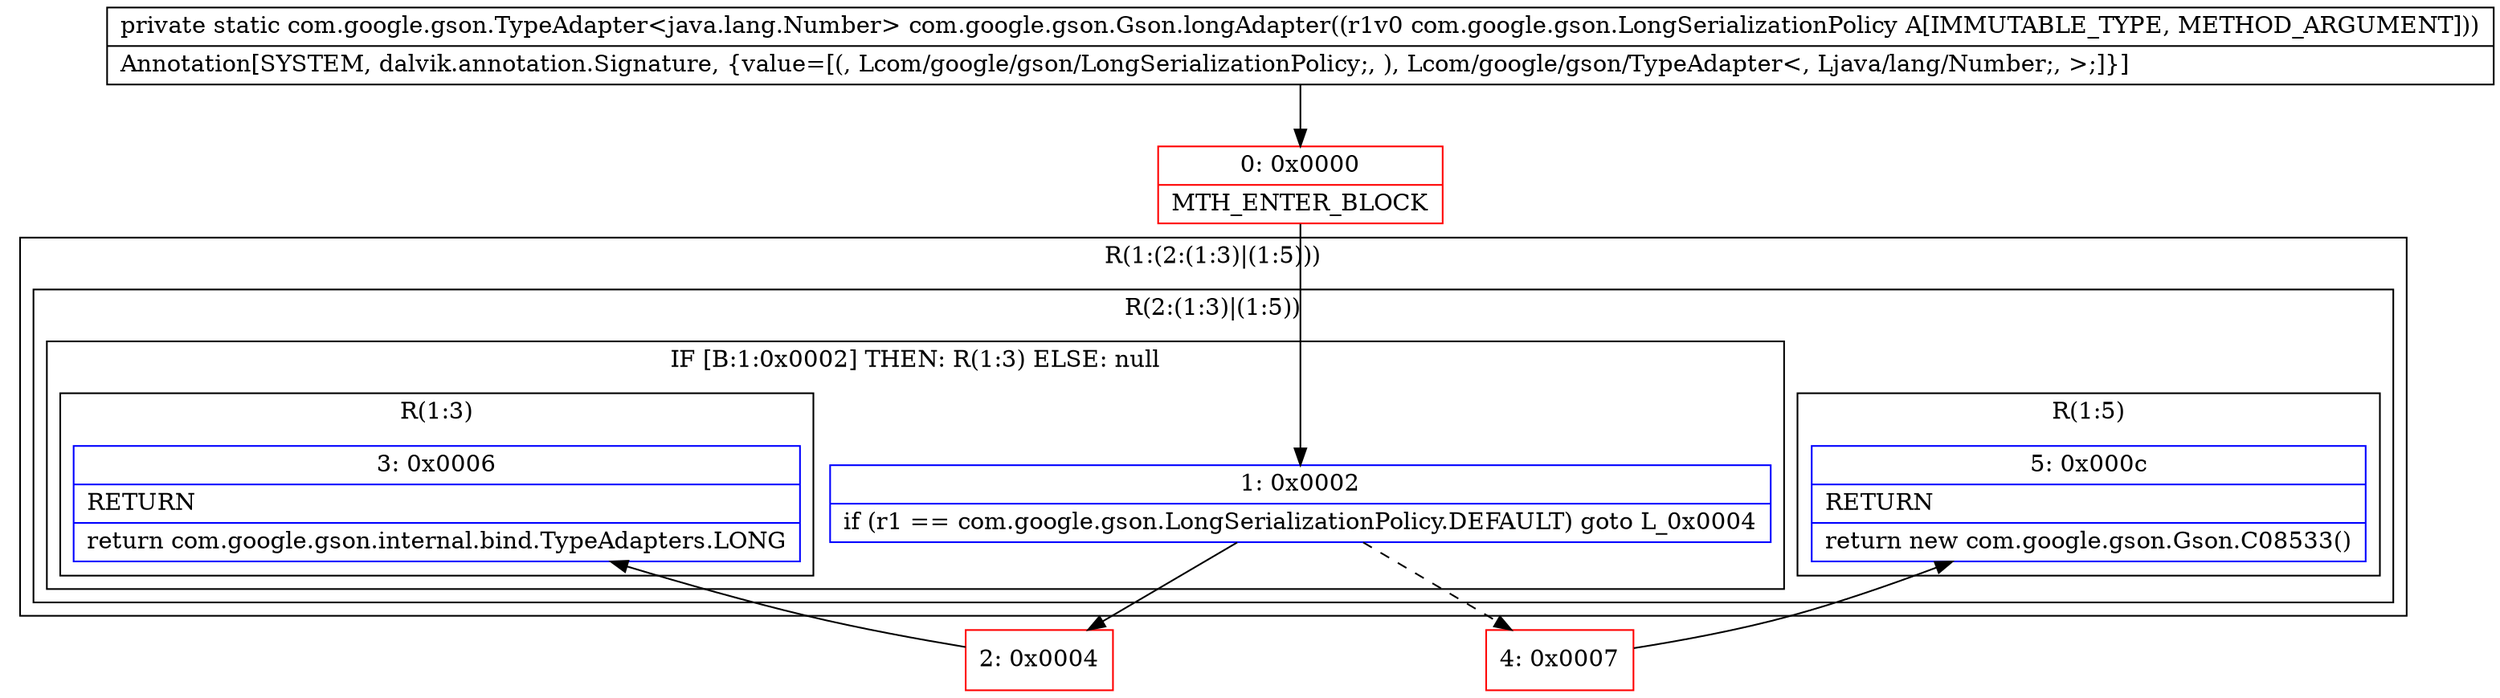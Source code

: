digraph "CFG forcom.google.gson.Gson.longAdapter(Lcom\/google\/gson\/LongSerializationPolicy;)Lcom\/google\/gson\/TypeAdapter;" {
subgraph cluster_Region_1510289581 {
label = "R(1:(2:(1:3)|(1:5)))";
node [shape=record,color=blue];
subgraph cluster_Region_905813089 {
label = "R(2:(1:3)|(1:5))";
node [shape=record,color=blue];
subgraph cluster_IfRegion_805244277 {
label = "IF [B:1:0x0002] THEN: R(1:3) ELSE: null";
node [shape=record,color=blue];
Node_1 [shape=record,label="{1\:\ 0x0002|if (r1 == com.google.gson.LongSerializationPolicy.DEFAULT) goto L_0x0004\l}"];
subgraph cluster_Region_367693949 {
label = "R(1:3)";
node [shape=record,color=blue];
Node_3 [shape=record,label="{3\:\ 0x0006|RETURN\l|return com.google.gson.internal.bind.TypeAdapters.LONG\l}"];
}
}
subgraph cluster_Region_1721322037 {
label = "R(1:5)";
node [shape=record,color=blue];
Node_5 [shape=record,label="{5\:\ 0x000c|RETURN\l|return new com.google.gson.Gson.C08533()\l}"];
}
}
}
Node_0 [shape=record,color=red,label="{0\:\ 0x0000|MTH_ENTER_BLOCK\l}"];
Node_2 [shape=record,color=red,label="{2\:\ 0x0004}"];
Node_4 [shape=record,color=red,label="{4\:\ 0x0007}"];
MethodNode[shape=record,label="{private static com.google.gson.TypeAdapter\<java.lang.Number\> com.google.gson.Gson.longAdapter((r1v0 com.google.gson.LongSerializationPolicy A[IMMUTABLE_TYPE, METHOD_ARGUMENT]))  | Annotation[SYSTEM, dalvik.annotation.Signature, \{value=[(, Lcom\/google\/gson\/LongSerializationPolicy;, ), Lcom\/google\/gson\/TypeAdapter\<, Ljava\/lang\/Number;, \>;]\}]\l}"];
MethodNode -> Node_0;
Node_1 -> Node_2;
Node_1 -> Node_4[style=dashed];
Node_0 -> Node_1;
Node_2 -> Node_3;
Node_4 -> Node_5;
}

